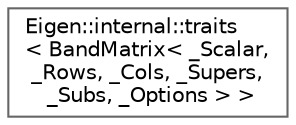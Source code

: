 digraph "类继承关系图"
{
 // LATEX_PDF_SIZE
  bgcolor="transparent";
  edge [fontname=Helvetica,fontsize=10,labelfontname=Helvetica,labelfontsize=10];
  node [fontname=Helvetica,fontsize=10,shape=box,height=0.2,width=0.4];
  rankdir="LR";
  Node0 [id="Node000000",label="Eigen::internal::traits\l\< BandMatrix\< _Scalar,\l _Rows, _Cols, _Supers,\l _Subs, _Options \> \>",height=0.2,width=0.4,color="grey40", fillcolor="white", style="filled",URL="$struct_eigen_1_1internal_1_1traits_3_01_band_matrix_3_01___scalar_00_01___rows_00_01___cols_00_03762db5085b3b9896d5a124beda4837b.html",tooltip=" "];
}
